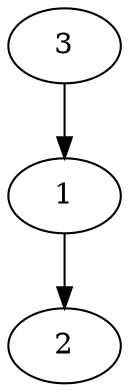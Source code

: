 digraph G {
	3 -> 1 [village=Bikini_Bottom; name=Krusty_Krab_Street; heightLimit=3; weight=10; primaryType=sideStreet; secondaryType=none;];
	1 -> 2 [village=Bikini_Bottom; name=Not_Krusty_Krab_Street; heightLimit=5; weight=10; primaryType=mainStreet; secondaryType=none;];
	3;
	1;
	2;
}